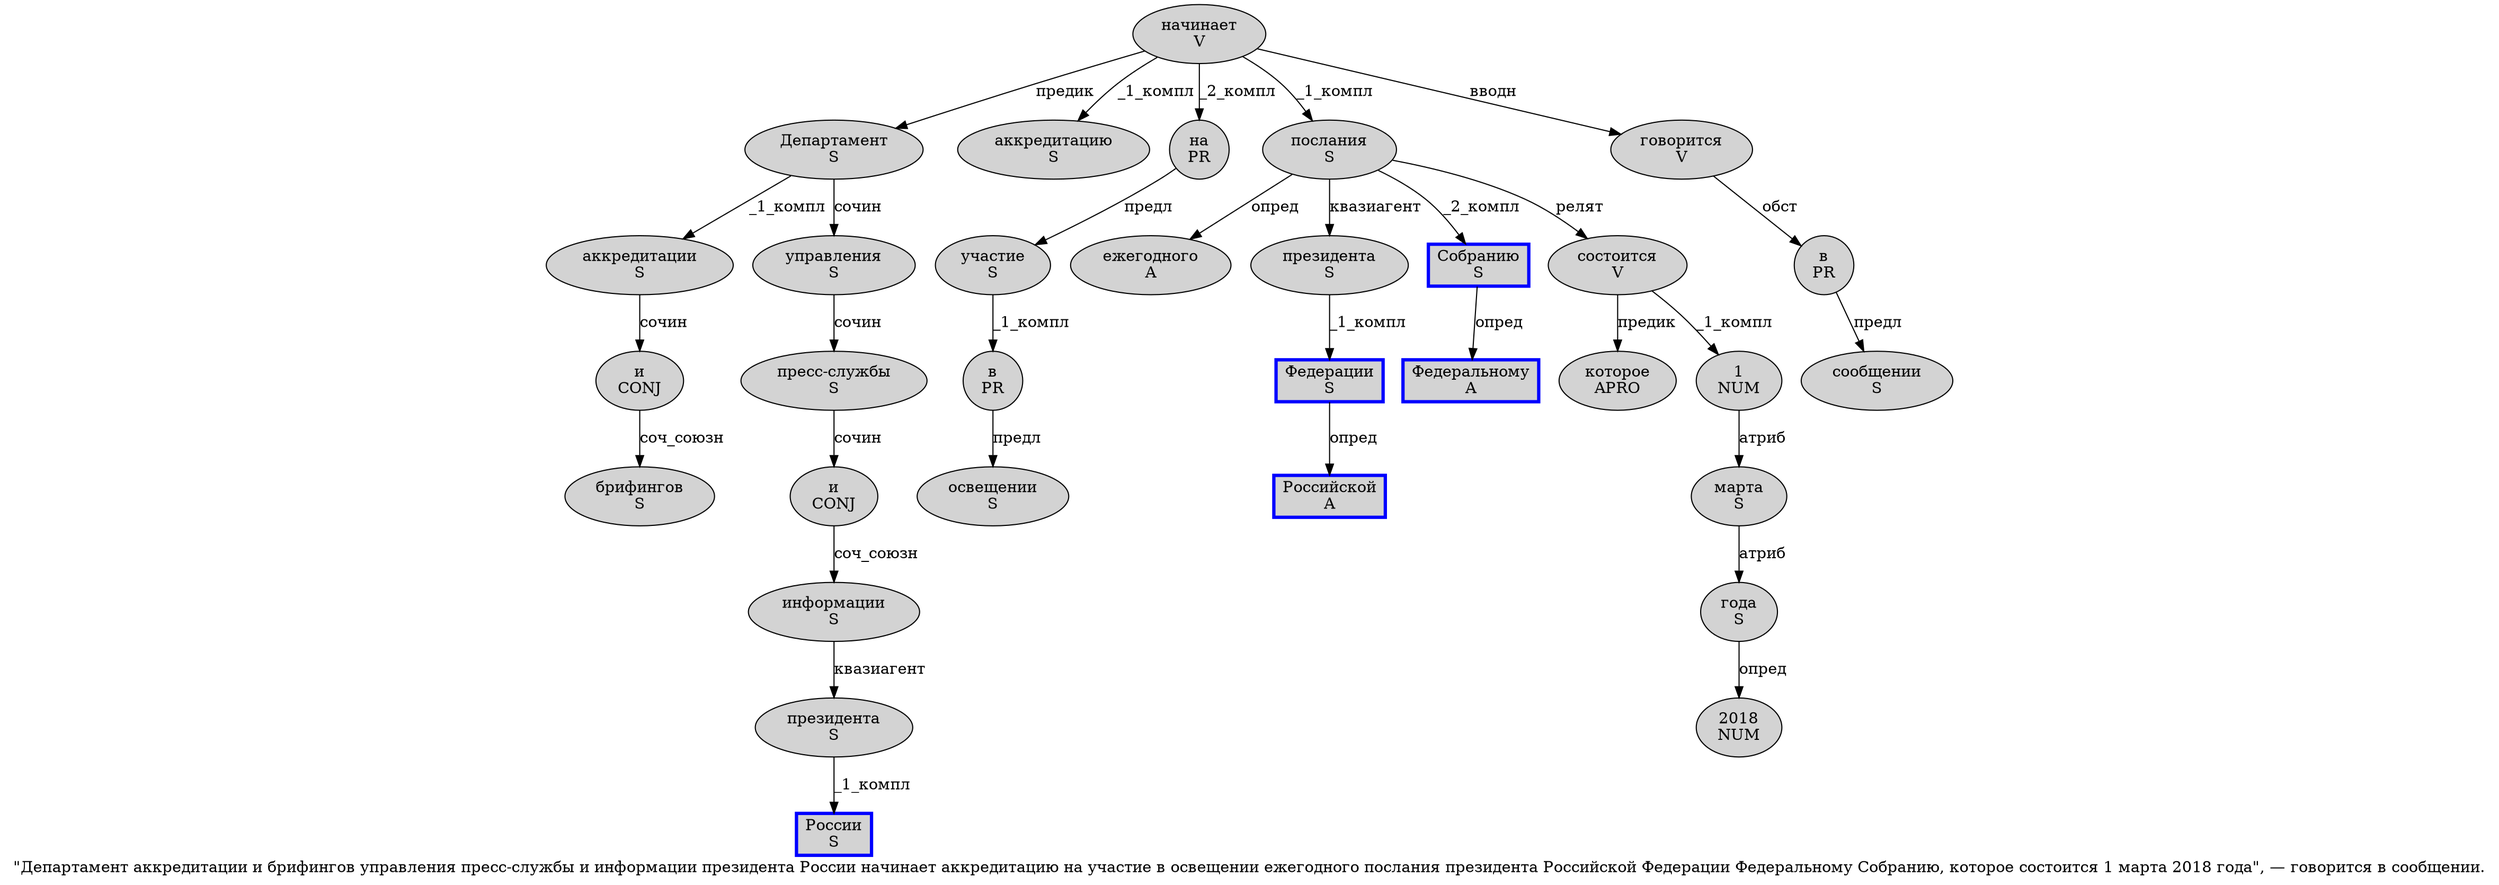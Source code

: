 digraph SENTENCE_881 {
	graph [label="\"Департамент аккредитации и брифингов управления пресс-службы и информации президента России начинает аккредитацию на участие в освещении ежегодного послания президента Российской Федерации Федеральному Собранию, которое состоится 1 марта 2018 года\", — говорится в сообщении."]
	node [style=filled]
		1 [label="Департамент
S" color="" fillcolor=lightgray penwidth=1 shape=ellipse]
		2 [label="аккредитации
S" color="" fillcolor=lightgray penwidth=1 shape=ellipse]
		3 [label="и
CONJ" color="" fillcolor=lightgray penwidth=1 shape=ellipse]
		4 [label="брифингов
S" color="" fillcolor=lightgray penwidth=1 shape=ellipse]
		5 [label="управления
S" color="" fillcolor=lightgray penwidth=1 shape=ellipse]
		6 [label="пресс-службы
S" color="" fillcolor=lightgray penwidth=1 shape=ellipse]
		7 [label="и
CONJ" color="" fillcolor=lightgray penwidth=1 shape=ellipse]
		8 [label="информации
S" color="" fillcolor=lightgray penwidth=1 shape=ellipse]
		9 [label="президента
S" color="" fillcolor=lightgray penwidth=1 shape=ellipse]
		10 [label="России
S" color=blue fillcolor=lightgray penwidth=3 shape=box]
		11 [label="начинает
V" color="" fillcolor=lightgray penwidth=1 shape=ellipse]
		12 [label="аккредитацию
S" color="" fillcolor=lightgray penwidth=1 shape=ellipse]
		13 [label="на
PR" color="" fillcolor=lightgray penwidth=1 shape=ellipse]
		14 [label="участие
S" color="" fillcolor=lightgray penwidth=1 shape=ellipse]
		15 [label="в
PR" color="" fillcolor=lightgray penwidth=1 shape=ellipse]
		16 [label="освещении
S" color="" fillcolor=lightgray penwidth=1 shape=ellipse]
		17 [label="ежегодного
A" color="" fillcolor=lightgray penwidth=1 shape=ellipse]
		18 [label="послания
S" color="" fillcolor=lightgray penwidth=1 shape=ellipse]
		19 [label="президента
S" color="" fillcolor=lightgray penwidth=1 shape=ellipse]
		20 [label="Российской
A" color=blue fillcolor=lightgray penwidth=3 shape=box]
		21 [label="Федерации
S" color=blue fillcolor=lightgray penwidth=3 shape=box]
		22 [label="Федеральному
A" color=blue fillcolor=lightgray penwidth=3 shape=box]
		23 [label="Собранию
S" color=blue fillcolor=lightgray penwidth=3 shape=box]
		25 [label="которое
APRO" color="" fillcolor=lightgray penwidth=1 shape=ellipse]
		26 [label="состоится
V" color="" fillcolor=lightgray penwidth=1 shape=ellipse]
		27 [label="1
NUM" color="" fillcolor=lightgray penwidth=1 shape=ellipse]
		28 [label="марта
S" color="" fillcolor=lightgray penwidth=1 shape=ellipse]
		29 [label="2018
NUM" color="" fillcolor=lightgray penwidth=1 shape=ellipse]
		30 [label="года
S" color="" fillcolor=lightgray penwidth=1 shape=ellipse]
		34 [label="говорится
V" color="" fillcolor=lightgray penwidth=1 shape=ellipse]
		35 [label="в
PR" color="" fillcolor=lightgray penwidth=1 shape=ellipse]
		36 [label="сообщении
S" color="" fillcolor=lightgray penwidth=1 shape=ellipse]
			30 -> 29 [label="опред"]
			15 -> 16 [label="предл"]
			26 -> 25 [label="предик"]
			26 -> 27 [label="_1_компл"]
			28 -> 30 [label="атриб"]
			18 -> 17 [label="опред"]
			18 -> 19 [label="квазиагент"]
			18 -> 23 [label="_2_компл"]
			18 -> 26 [label="релят"]
			2 -> 3 [label="сочин"]
			5 -> 6 [label="сочин"]
			34 -> 35 [label="обст"]
			23 -> 22 [label="опред"]
			35 -> 36 [label="предл"]
			3 -> 4 [label="соч_союзн"]
			9 -> 10 [label="_1_компл"]
			1 -> 2 [label="_1_компл"]
			1 -> 5 [label="сочин"]
			8 -> 9 [label="квазиагент"]
			7 -> 8 [label="соч_союзн"]
			14 -> 15 [label="_1_компл"]
			21 -> 20 [label="опред"]
			19 -> 21 [label="_1_компл"]
			27 -> 28 [label="атриб"]
			11 -> 1 [label="предик"]
			11 -> 12 [label="_1_компл"]
			11 -> 13 [label="_2_компл"]
			11 -> 18 [label="_1_компл"]
			11 -> 34 [label="вводн"]
			13 -> 14 [label="предл"]
			6 -> 7 [label="сочин"]
}